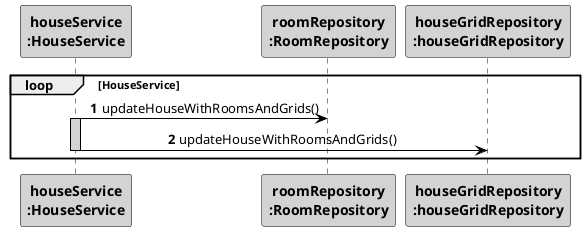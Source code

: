 @startuml
skinparam sequenceMessageAlign center
skinparam sequence {
    ArrowColor Black
    ActorBorderColor DarkBlue
    LifeLineBorderColor black
    LifeLineBackgroundColor LightGrey

    ParticipantBorderColor Black
    ParticipantBackgroundColor LightGrey
    ParticipantFontStyle Bold

    ActorBackgroundColor DimGrey
    ActorFontColor DeepSkyBlue
    ActorFontStyle Bold
    ActorFontSize 17
    ActorFontName Aapex
}
loop HouseService
autonumber
"houseService\n:HouseService" -> "roomRepository\n:RoomRepository" : updateHouseWithRoomsAndGrids()
activate "houseService\n:HouseService"

"houseService\n:HouseService" -> "houseGridRepository\n:houseGridRepository" : updateHouseWithRoomsAndGrids()

deactivate "houseService\n:HouseService"

end
@enduml